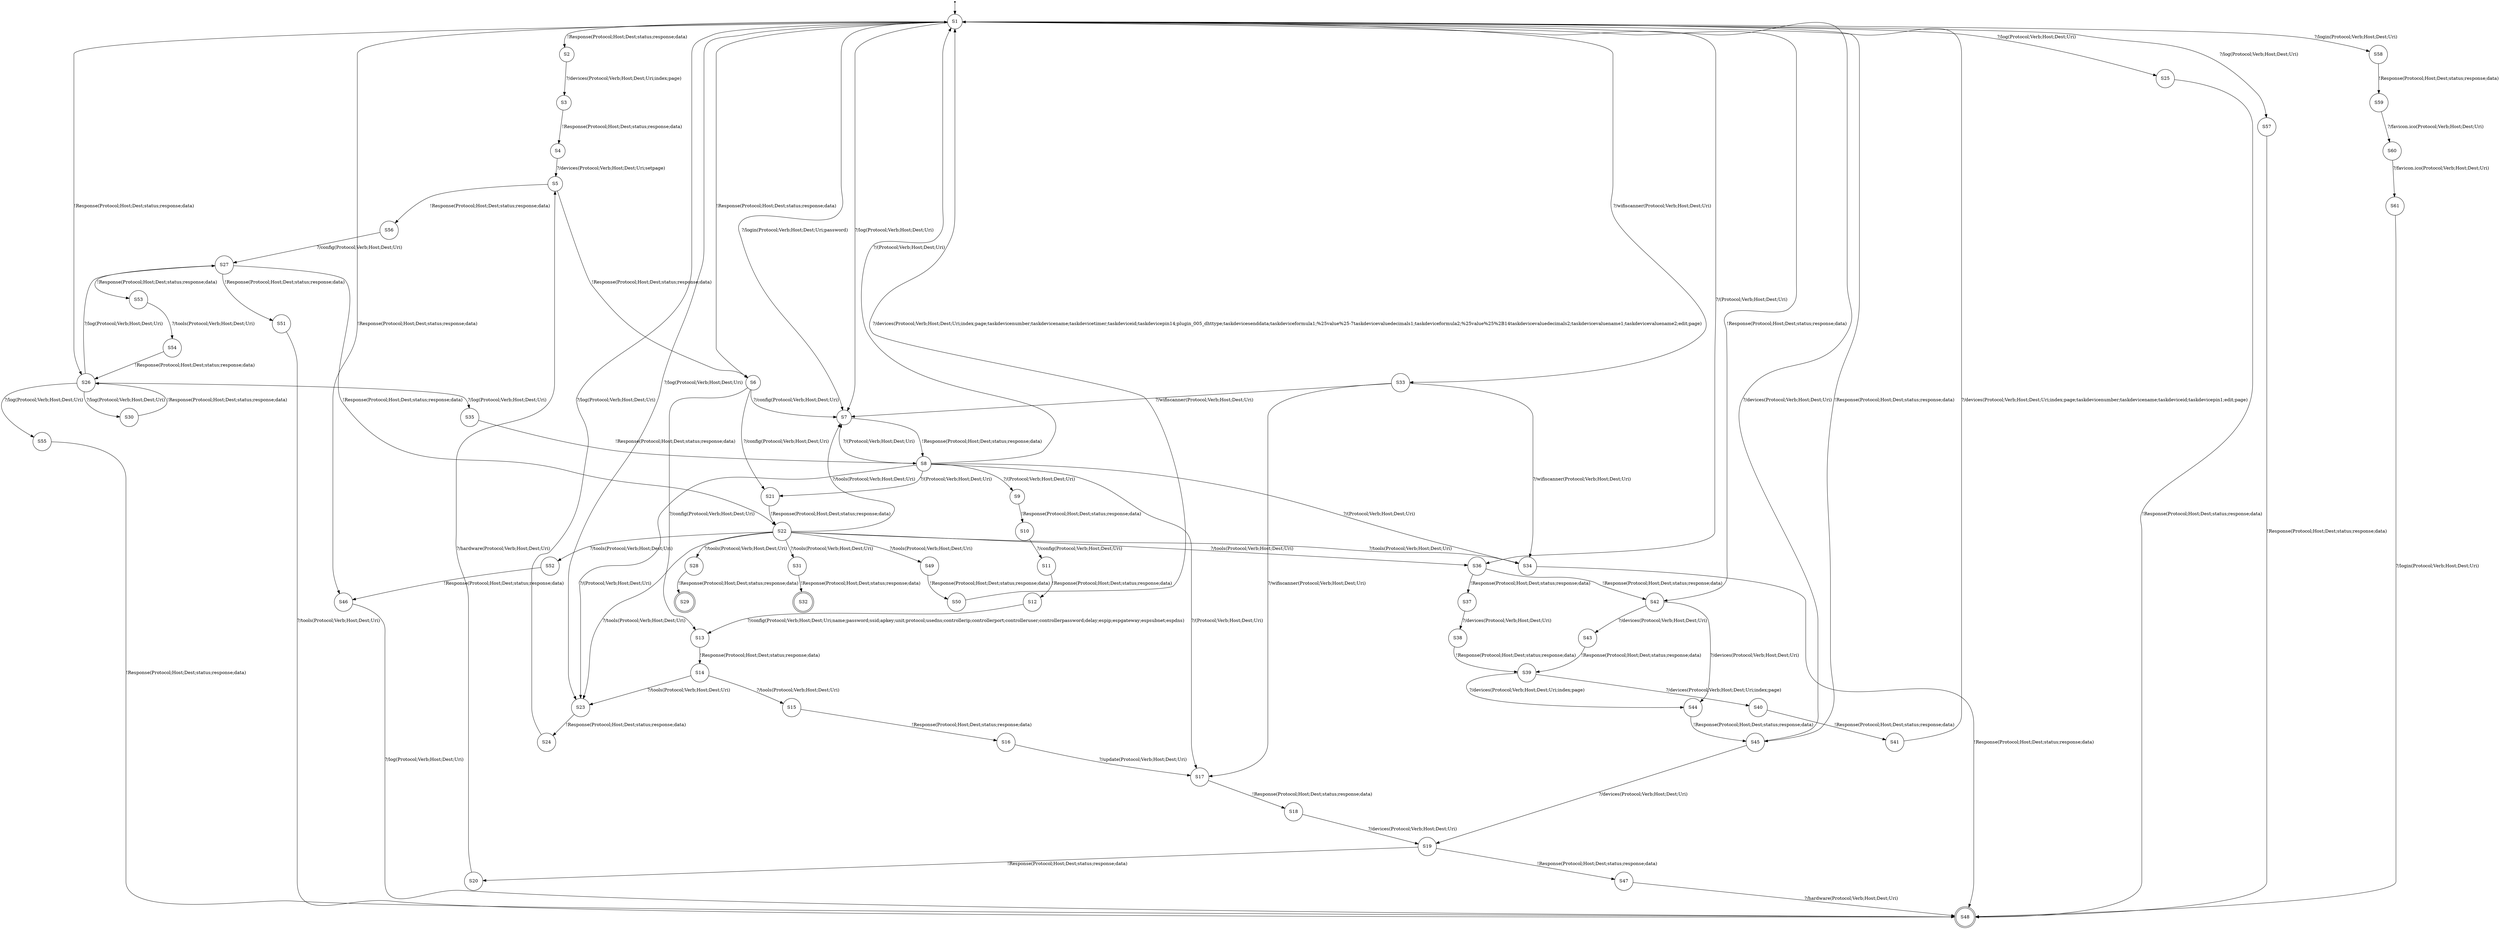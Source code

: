 digraph LTS {
S00[shape=point]
S1[label=S1,shape=circle];
S2[label=S2,shape=circle];
S3[label=S3,shape=circle];
S4[label=S4,shape=circle];
S5[label=S5,shape=circle];
S6[label=S6,shape=circle];
S7[label=S7,shape=circle];
S8[label=S8,shape=circle];
S9[label=S9,shape=circle];
S10[label=S10,shape=circle];
S11[label=S11,shape=circle];
S12[label=S12,shape=circle];
S13[label=S13,shape=circle];
S14[label=S14,shape=circle];
S15[label=S15,shape=circle];
S16[label=S16,shape=circle];
S17[label=S17,shape=circle];
S18[label=S18,shape=circle];
S19[label=S19,shape=circle];
S20[label=S20,shape=circle];
S21[label=S21,shape=circle];
S22[label=S22,shape=circle];
S23[label=S23,shape=circle];
S24[label=S24,shape=circle];
S25[label=S25,shape=circle];
S26[label=S26,shape=circle];
S27[label=S27,shape=circle];
S28[label=S28,shape=circle];
S29[label=S29,shape=doublecircle];
S30[label=S30,shape=circle];
S31[label=S31,shape=circle];
S32[label=S32,shape=doublecircle];
S33[label=S33,shape=circle];
S34[label=S34,shape=circle];
S35[label=S35,shape=circle];
S36[label=S36,shape=circle];
S37[label=S37,shape=circle];
S38[label=S38,shape=circle];
S39[label=S39,shape=circle];
S40[label=S40,shape=circle];
S41[label=S41,shape=circle];
S42[label=S42,shape=circle];
S43[label=S43,shape=circle];
S44[label=S44,shape=circle];
S45[label=S45,shape=circle];
S46[label=S46,shape=circle];
S47[label=S47,shape=circle];
S48[label=S48,shape=doublecircle];
S49[label=S49,shape=circle];
S50[label=S50,shape=circle];
S51[label=S51,shape=circle];
S52[label=S52,shape=circle];
S53[label=S53,shape=circle];
S54[label=S54,shape=circle];
S55[label=S55,shape=circle];
S56[label=S56,shape=circle];
S57[label=S57,shape=circle];
S58[label=S58,shape=circle];
S59[label=S59,shape=circle];
S60[label=S60,shape=circle];
S61[label=S61,shape=circle];
S00 -> S1
S1 -> S2[label ="!Response(Protocol;Host;Dest;status;response;data)"];
S1 -> S6[label ="!Response(Protocol;Host;Dest;status;response;data)"];
S1 -> S7[label ="?/login(Protocol;Verb;Host;Dest;Uri;password)"];
S1 -> S7[label ="?/log(Protocol;Verb;Host;Dest;Uri)"];
S1 -> S23[label ="?/log(Protocol;Verb;Host;Dest;Uri)"];
S1 -> S25[label ="?/log(Protocol;Verb;Host;Dest;Uri)"];
S1 -> S26[label ="!Response(Protocol;Host;Dest;status;response;data)"];
S1 -> S33[label ="?/wifiscanner(Protocol;Verb;Host;Dest;Uri)"];
S1 -> S36[label ="?/(Protocol;Verb;Host;Dest;Uri)"];
S1 -> S42[label ="!Response(Protocol;Host;Dest;status;response;data)"];
S1 -> S45[label ="!Response(Protocol;Host;Dest;status;response;data)"];
S1 -> S46[label ="!Response(Protocol;Host;Dest;status;response;data)"];
S1 -> S57[label ="?/log(Protocol;Verb;Host;Dest;Uri)"];
S1 -> S58[label ="?/login(Protocol;Verb;Host;Dest;Uri)"];
S2 -> S3[label ="?/devices(Protocol;Verb;Host;Dest;Uri;index;page)"];
S3 -> S4[label ="!Response(Protocol;Host;Dest;status;response;data)"];
S4 -> S5[label ="?/devices(Protocol;Verb;Host;Dest;Uri;setpage)"];
S5 -> S6[label ="!Response(Protocol;Host;Dest;status;response;data)"];
S5 -> S56[label ="!Response(Protocol;Host;Dest;status;response;data)"];
S6 -> S7[label ="?/config(Protocol;Verb;Host;Dest;Uri)"];
S6 -> S13[label ="?/config(Protocol;Verb;Host;Dest;Uri)"];
S6 -> S21[label ="?/config(Protocol;Verb;Host;Dest;Uri)"];
S7 -> S8[label ="!Response(Protocol;Host;Dest;status;response;data)"];
S8 -> S1[label ="?/(Protocol;Verb;Host;Dest;Uri)"];
S8 -> S7[label ="?/(Protocol;Verb;Host;Dest;Uri)"];
S8 -> S9[label ="?/(Protocol;Verb;Host;Dest;Uri)"];
S8 -> S17[label ="?/(Protocol;Verb;Host;Dest;Uri)"];
S8 -> S21[label ="?/(Protocol;Verb;Host;Dest;Uri)"];
S8 -> S23[label ="?/(Protocol;Verb;Host;Dest;Uri)"];
S8 -> S34[label ="?/(Protocol;Verb;Host;Dest;Uri)"];
S9 -> S10[label ="!Response(Protocol;Host;Dest;status;response;data)"];
S10 -> S11[label ="?/config(Protocol;Verb;Host;Dest;Uri)"];
S11 -> S12[label ="!Response(Protocol;Host;Dest;status;response;data)"];
S12 -> S13[label ="?/config(Protocol;Verb;Host;Dest;Uri;name;password;ssid;apkey;unit;protocol;usedns;controllerip;controllerport;controlleruser;controllerpassword;delay;espip;espgateway;espsubnet;espdns)"];
S13 -> S14[label ="!Response(Protocol;Host;Dest;status;response;data)"];
S14 -> S15[label ="?/tools(Protocol;Verb;Host;Dest;Uri)"];
S14 -> S23[label ="?/tools(Protocol;Verb;Host;Dest;Uri)"];
S15 -> S16[label ="!Response(Protocol;Host;Dest;status;response;data)"];
S16 -> S17[label ="?/update(Protocol;Verb;Host;Dest;Uri)"];
S17 -> S18[label ="!Response(Protocol;Host;Dest;status;response;data)"];
S18 -> S19[label ="?/devices(Protocol;Verb;Host;Dest;Uri)"];
S19 -> S20[label ="!Response(Protocol;Host;Dest;status;response;data)"];
S19 -> S47[label ="!Response(Protocol;Host;Dest;status;response;data)"];
S20 -> S5[label ="?/hardware(Protocol;Verb;Host;Dest;Uri)"];
S21 -> S22[label ="!Response(Protocol;Host;Dest;status;response;data)"];
S22 -> S7[label ="?/tools(Protocol;Verb;Host;Dest;Uri)"];
S22 -> S23[label ="?/tools(Protocol;Verb;Host;Dest;Uri)"];
S22 -> S28[label ="?/tools(Protocol;Verb;Host;Dest;Uri)"];
S22 -> S31[label ="?/tools(Protocol;Verb;Host;Dest;Uri)"];
S22 -> S34[label ="?/tools(Protocol;Verb;Host;Dest;Uri)"];
S22 -> S36[label ="?/tools(Protocol;Verb;Host;Dest;Uri)"];
S22 -> S49[label ="?/tools(Protocol;Verb;Host;Dest;Uri)"];
S22 -> S52[label ="?/tools(Protocol;Verb;Host;Dest;Uri)"];
S23 -> S24[label ="!Response(Protocol;Host;Dest;status;response;data)"];
S24 -> S1[label ="?/log(Protocol;Verb;Host;Dest;Uri)"];
S25 -> S48[label ="!Response(Protocol;Host;Dest;status;response;data)"];
S26 -> S27[label ="?/log(Protocol;Verb;Host;Dest;Uri)"];
S26 -> S30[label ="?/log(Protocol;Verb;Host;Dest;Uri)"];
S26 -> S35[label ="?/log(Protocol;Verb;Host;Dest;Uri)"];
S26 -> S55[label ="?/log(Protocol;Verb;Host;Dest;Uri)"];
S27 -> S22[label ="!Response(Protocol;Host;Dest;status;response;data)"];
S27 -> S51[label ="!Response(Protocol;Host;Dest;status;response;data)"];
S27 -> S53[label ="!Response(Protocol;Host;Dest;status;response;data)"];
S28 -> S29[label ="!Response(Protocol;Host;Dest;status;response;data)"];
S30 -> S26[label ="!Response(Protocol;Host;Dest;status;response;data)"];
S31 -> S32[label ="!Response(Protocol;Host;Dest;status;response;data)"];
S33 -> S7[label ="?/wifiscanner(Protocol;Verb;Host;Dest;Uri)"];
S33 -> S17[label ="?/wifiscanner(Protocol;Verb;Host;Dest;Uri)"];
S33 -> S34[label ="?/wifiscanner(Protocol;Verb;Host;Dest;Uri)"];
S34 -> S48[label ="!Response(Protocol;Host;Dest;status;response;data)"];
S35 -> S8[label ="!Response(Protocol;Host;Dest;status;response;data)"];
S36 -> S37[label ="!Response(Protocol;Host;Dest;status;response;data)"];
S36 -> S42[label ="!Response(Protocol;Host;Dest;status;response;data)"];
S37 -> S38[label ="?/devices(Protocol;Verb;Host;Dest;Uri)"];
S38 -> S39[label ="!Response(Protocol;Host;Dest;status;response;data)"];
S39 -> S40[label ="?/devices(Protocol;Verb;Host;Dest;Uri;index;page)"];
S39 -> S44[label ="?/devices(Protocol;Verb;Host;Dest;Uri;index;page)"];
S40 -> S41[label ="!Response(Protocol;Host;Dest;status;response;data)"];
S41 -> S1[label ="?/devices(Protocol;Verb;Host;Dest;Uri;index;page;taskdevicenumber;taskdevicename;taskdeviceid;taskdevicepin1;edit;page)"];
S42 -> S43[label ="?/devices(Protocol;Verb;Host;Dest;Uri)"];
S42 -> S44[label ="?/devices(Protocol;Verb;Host;Dest;Uri)"];
S43 -> S39[label ="!Response(Protocol;Host;Dest;status;response;data)"];
S44 -> S45[label ="!Response(Protocol;Host;Dest;status;response;data)"];
S45 -> S1[label ="?/devices(Protocol;Verb;Host;Dest;Uri)"];
S45 -> S19[label ="?/devices(Protocol;Verb;Host;Dest;Uri)"];
S46 -> S48[label ="?/log(Protocol;Verb;Host;Dest;Uri)"];
S47 -> S48[label ="?/hardware(Protocol;Verb;Host;Dest;Uri)"];
S49 -> S50[label ="!Response(Protocol;Host;Dest;status;response;data)"];
S50 -> S1[label ="?/devices(Protocol;Verb;Host;Dest;Uri;index;page;taskdevicenumber;taskdevicename;taskdevicetimer;taskdeviceid;taskdevicepin14;plugin_005_dhttype;taskdevicesenddata;taskdeviceformula1;%25value%25-7taskdevicevaluedecimals1;taskdeviceformula2;%25value%25%2B14taskdevicevaluedecimals2;taskdevicevaluename1;taskdevicevaluename2;edit;page)"];
S51 -> S48[label ="?/tools(Protocol;Verb;Host;Dest;Uri)"];
S52 -> S46[label ="!Response(Protocol;Host;Dest;status;response;data)"];
S53 -> S54[label ="?/tools(Protocol;Verb;Host;Dest;Uri)"];
S54 -> S26[label ="!Response(Protocol;Host;Dest;status;response;data)"];
S55 -> S48[label ="!Response(Protocol;Host;Dest;status;response;data)"];
S56 -> S27[label ="?/config(Protocol;Verb;Host;Dest;Uri)"];
S57 -> S48[label ="!Response(Protocol;Host;Dest;status;response;data)"];
S58 -> S59[label ="!Response(Protocol;Host;Dest;status;response;data)"];
S59 -> S60[label ="?/favicon.ico(Protocol;Verb;Host;Dest;Uri)"];
S60 -> S61[label ="?/favicon.ico(Protocol;Verb;Host;Dest;Uri)"];
S61 -> S48[label ="?/login(Protocol;Verb;Host;Dest;Uri)"];
}
